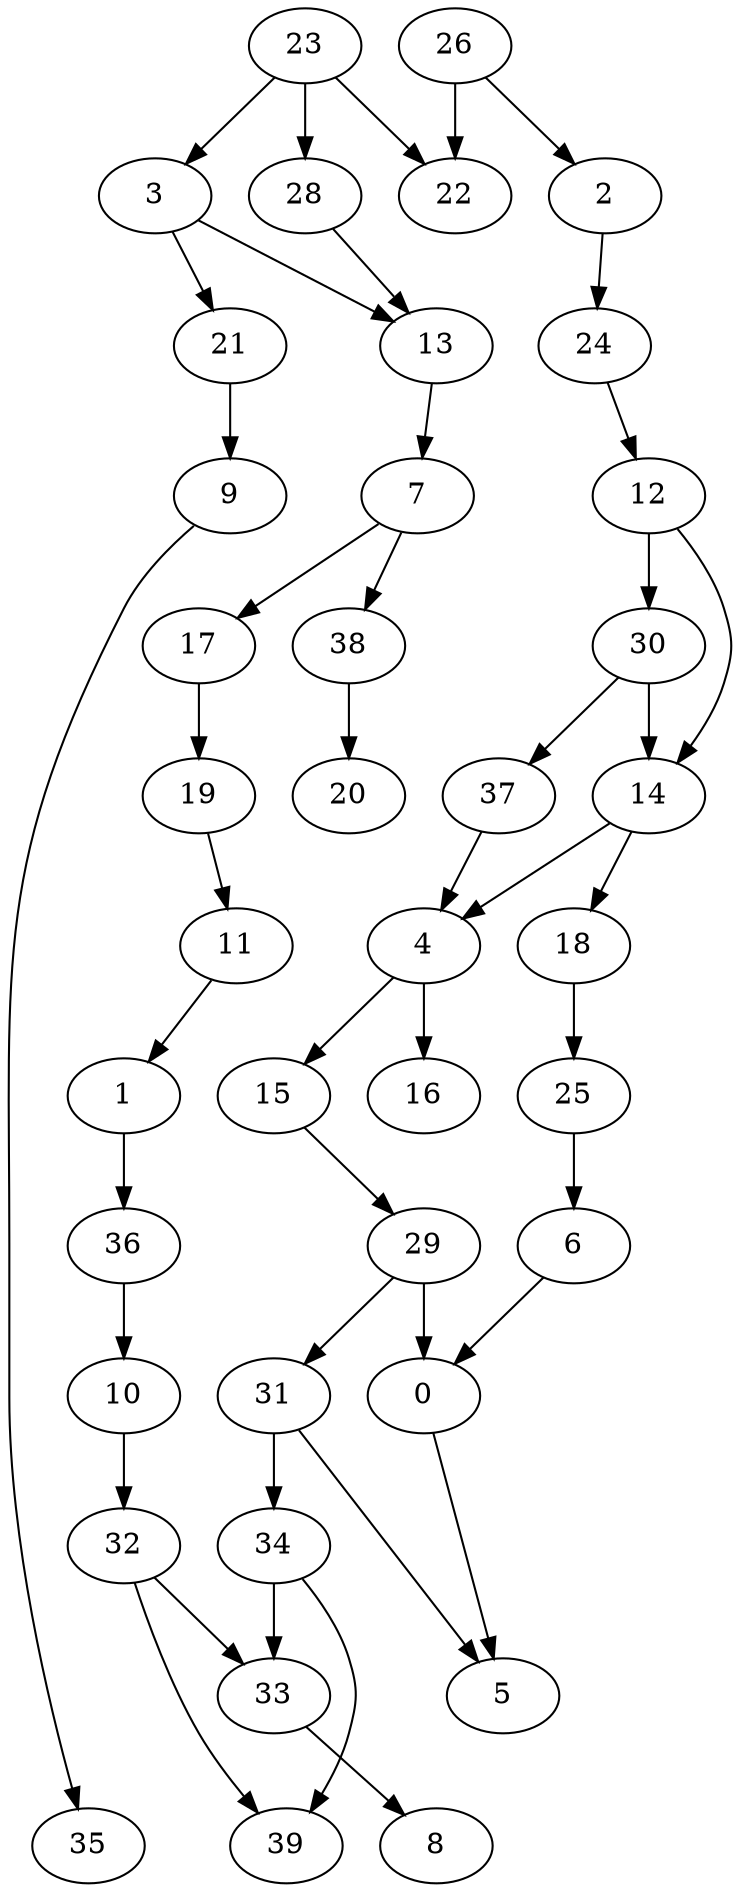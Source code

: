 digraph G {
    0;
    5;
    1;
    36;
    10;
    32;
    33;
    39;
    2;
    24;
    12;
    30;
    14;
    37;
    4;
    18;
    3;
    13;
    21;
    7;
    9;
    17;
    38;
    35;
    19;
    20;
    15;
    16;
    29;
    31;
    34;
    6;
    11;
    8;
    25;
    23;
    22;
    28;
    26;
    0 -> 5 [weight=0];
    1 -> 36 [weight=0];
    36 -> 10 [weight=0];
    10 -> 32 [weight=4];
    32 -> 33 [weight=0];
    32 -> 39 [weight=0];
    33 -> 8 [weight=0];
    2 -> 24 [weight=0];
    24 -> 12 [weight=0];
    12 -> 30 [weight=1];
    12 -> 14 [weight=0];
    30 -> 14 [weight=2];
    30 -> 37 [weight=0];
    14 -> 4 [weight=0];
    14 -> 18 [weight=0];
    37 -> 4 [weight=0];
    4 -> 15 [weight=2];
    4 -> 16 [weight=3];
    18 -> 25 [weight=0];
    3 -> 13 [weight=0];
    3 -> 21 [weight=0];
    13 -> 7 [weight=0];
    21 -> 9 [weight=1];
    7 -> 17 [weight=0];
    7 -> 38 [weight=0];
    9 -> 35 [weight=0];
    17 -> 19 [weight=0];
    38 -> 20 [weight=1];
    19 -> 11 [weight=0];
    15 -> 29 [weight=0];
    29 -> 0 [weight=3];
    29 -> 31 [weight=1];
    31 -> 5 [weight=0];
    31 -> 34 [weight=0];
    34 -> 33 [weight=2];
    34 -> 39 [weight=0];
    6 -> 0 [weight=0];
    11 -> 1 [weight=0];
    25 -> 6 [weight=1];
    23 -> 3 [weight=0];
    23 -> 22 [weight=0];
    23 -> 28 [weight=2];
    28 -> 13 [weight=0];
    26 -> 2 [weight=0];
    26 -> 22 [weight=2];
}
